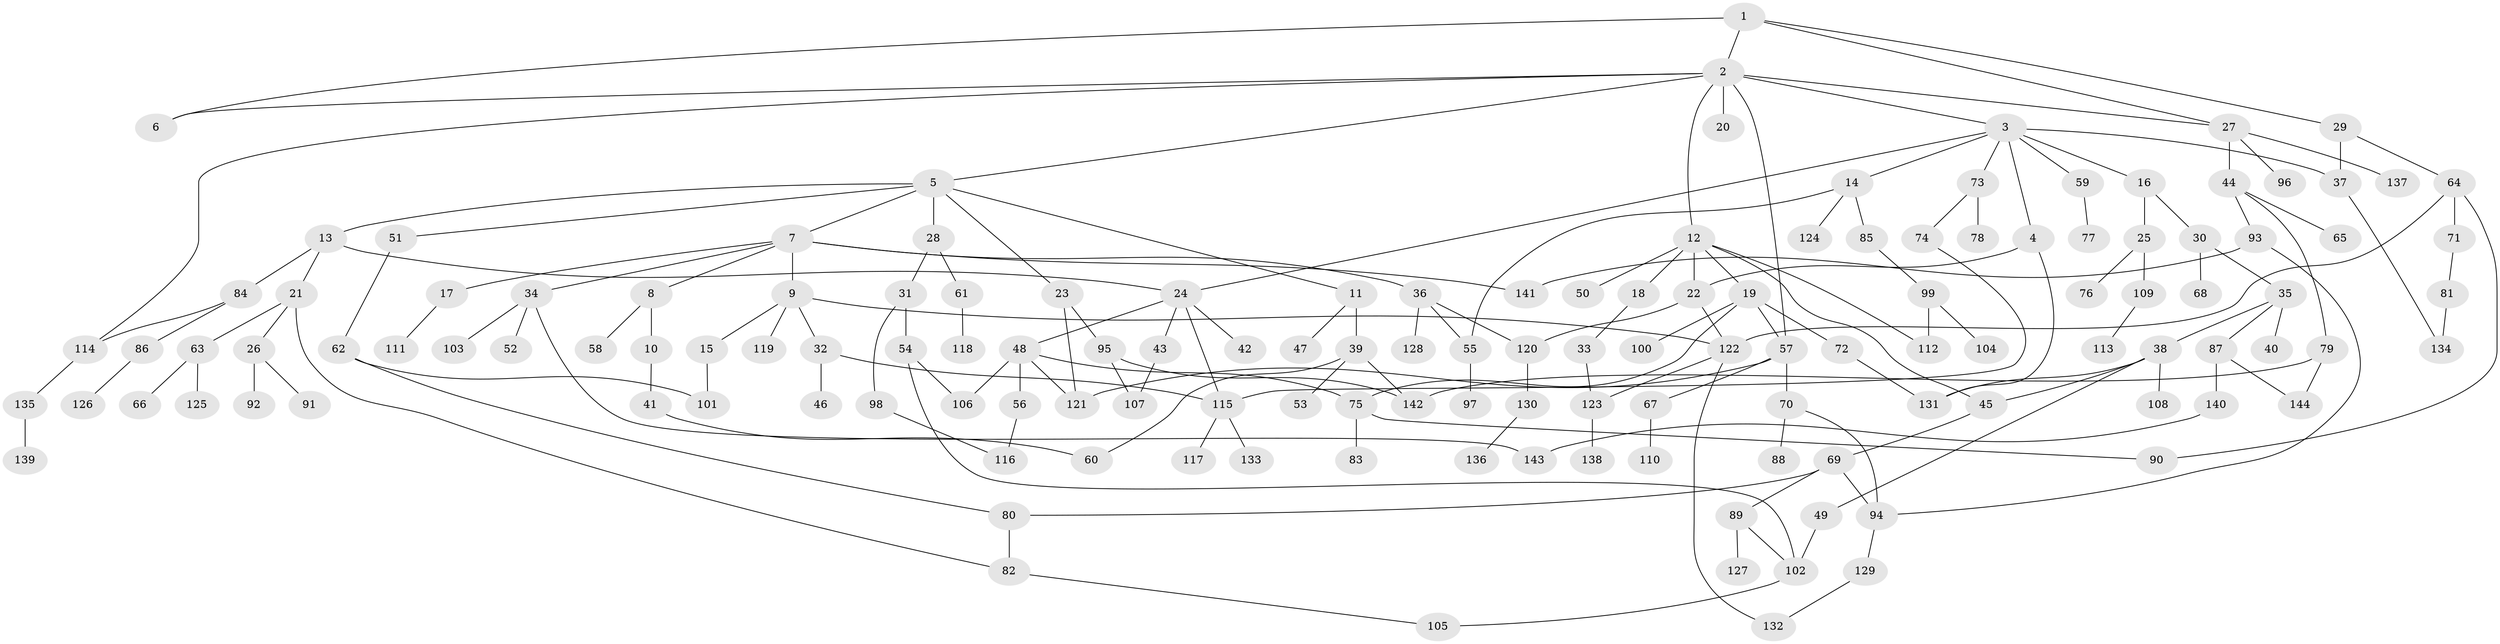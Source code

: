 // Generated by graph-tools (version 1.1) at 2025/49/03/09/25 03:49:23]
// undirected, 144 vertices, 184 edges
graph export_dot {
graph [start="1"]
  node [color=gray90,style=filled];
  1;
  2;
  3;
  4;
  5;
  6;
  7;
  8;
  9;
  10;
  11;
  12;
  13;
  14;
  15;
  16;
  17;
  18;
  19;
  20;
  21;
  22;
  23;
  24;
  25;
  26;
  27;
  28;
  29;
  30;
  31;
  32;
  33;
  34;
  35;
  36;
  37;
  38;
  39;
  40;
  41;
  42;
  43;
  44;
  45;
  46;
  47;
  48;
  49;
  50;
  51;
  52;
  53;
  54;
  55;
  56;
  57;
  58;
  59;
  60;
  61;
  62;
  63;
  64;
  65;
  66;
  67;
  68;
  69;
  70;
  71;
  72;
  73;
  74;
  75;
  76;
  77;
  78;
  79;
  80;
  81;
  82;
  83;
  84;
  85;
  86;
  87;
  88;
  89;
  90;
  91;
  92;
  93;
  94;
  95;
  96;
  97;
  98;
  99;
  100;
  101;
  102;
  103;
  104;
  105;
  106;
  107;
  108;
  109;
  110;
  111;
  112;
  113;
  114;
  115;
  116;
  117;
  118;
  119;
  120;
  121;
  122;
  123;
  124;
  125;
  126;
  127;
  128;
  129;
  130;
  131;
  132;
  133;
  134;
  135;
  136;
  137;
  138;
  139;
  140;
  141;
  142;
  143;
  144;
  1 -- 2;
  1 -- 29;
  1 -- 27;
  1 -- 6;
  2 -- 3;
  2 -- 5;
  2 -- 6;
  2 -- 12;
  2 -- 20;
  2 -- 27;
  2 -- 57;
  2 -- 114;
  3 -- 4;
  3 -- 14;
  3 -- 16;
  3 -- 24;
  3 -- 37;
  3 -- 59;
  3 -- 73;
  4 -- 22;
  4 -- 131;
  5 -- 7;
  5 -- 11;
  5 -- 13;
  5 -- 23;
  5 -- 28;
  5 -- 51;
  7 -- 8;
  7 -- 9;
  7 -- 17;
  7 -- 34;
  7 -- 36;
  7 -- 141;
  8 -- 10;
  8 -- 58;
  9 -- 15;
  9 -- 32;
  9 -- 119;
  9 -- 122;
  10 -- 41;
  11 -- 39;
  11 -- 47;
  12 -- 18;
  12 -- 19;
  12 -- 50;
  12 -- 45;
  12 -- 112;
  12 -- 22;
  13 -- 21;
  13 -- 84;
  13 -- 24;
  14 -- 85;
  14 -- 124;
  14 -- 55;
  15 -- 101;
  16 -- 25;
  16 -- 30;
  17 -- 111;
  18 -- 33;
  19 -- 72;
  19 -- 100;
  19 -- 57;
  19 -- 75;
  21 -- 26;
  21 -- 63;
  21 -- 82;
  22 -- 120;
  22 -- 122;
  23 -- 95;
  23 -- 121;
  24 -- 42;
  24 -- 43;
  24 -- 48;
  24 -- 115;
  25 -- 76;
  25 -- 109;
  26 -- 91;
  26 -- 92;
  27 -- 44;
  27 -- 96;
  27 -- 137;
  28 -- 31;
  28 -- 61;
  29 -- 64;
  29 -- 37;
  30 -- 35;
  30 -- 68;
  31 -- 54;
  31 -- 98;
  32 -- 46;
  32 -- 115;
  33 -- 123;
  34 -- 52;
  34 -- 103;
  34 -- 143;
  35 -- 38;
  35 -- 40;
  35 -- 87;
  36 -- 55;
  36 -- 128;
  36 -- 120;
  37 -- 134;
  38 -- 45;
  38 -- 49;
  38 -- 108;
  38 -- 131;
  39 -- 53;
  39 -- 142;
  39 -- 60;
  41 -- 60;
  43 -- 107;
  44 -- 65;
  44 -- 79;
  44 -- 93;
  45 -- 69;
  48 -- 56;
  48 -- 75;
  48 -- 106;
  48 -- 121;
  49 -- 102;
  51 -- 62;
  54 -- 106;
  54 -- 102;
  55 -- 97;
  56 -- 116;
  57 -- 67;
  57 -- 70;
  57 -- 121;
  59 -- 77;
  61 -- 118;
  62 -- 101;
  62 -- 80;
  63 -- 66;
  63 -- 125;
  64 -- 71;
  64 -- 122;
  64 -- 90;
  67 -- 110;
  69 -- 80;
  69 -- 89;
  69 -- 94;
  70 -- 88;
  70 -- 94;
  71 -- 81;
  72 -- 131;
  73 -- 74;
  73 -- 78;
  74 -- 115;
  75 -- 83;
  75 -- 90;
  79 -- 144;
  79 -- 142;
  80 -- 82;
  81 -- 134;
  82 -- 105;
  84 -- 86;
  84 -- 114;
  85 -- 99;
  86 -- 126;
  87 -- 140;
  87 -- 144;
  89 -- 102;
  89 -- 127;
  93 -- 94;
  93 -- 141;
  94 -- 129;
  95 -- 107;
  95 -- 142;
  98 -- 116;
  99 -- 104;
  99 -- 112;
  102 -- 105;
  109 -- 113;
  114 -- 135;
  115 -- 117;
  115 -- 133;
  120 -- 130;
  122 -- 123;
  122 -- 132;
  123 -- 138;
  129 -- 132;
  130 -- 136;
  135 -- 139;
  140 -- 143;
}
